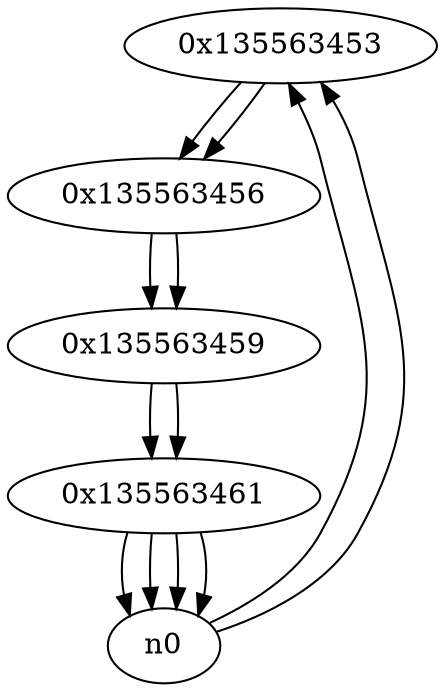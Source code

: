 digraph G{
/* nodes */
  n1 [label="0x135563453"]
  n2 [label="0x135563456"]
  n3 [label="0x135563459"]
  n4 [label="0x135563461"]
/* edges */
n1 -> n2;
n0 -> n1;
n0 -> n1;
n2 -> n3;
n1 -> n2;
n3 -> n4;
n2 -> n3;
n4 -> n0;
n4 -> n0;
n4 -> n0;
n4 -> n0;
n3 -> n4;
}
